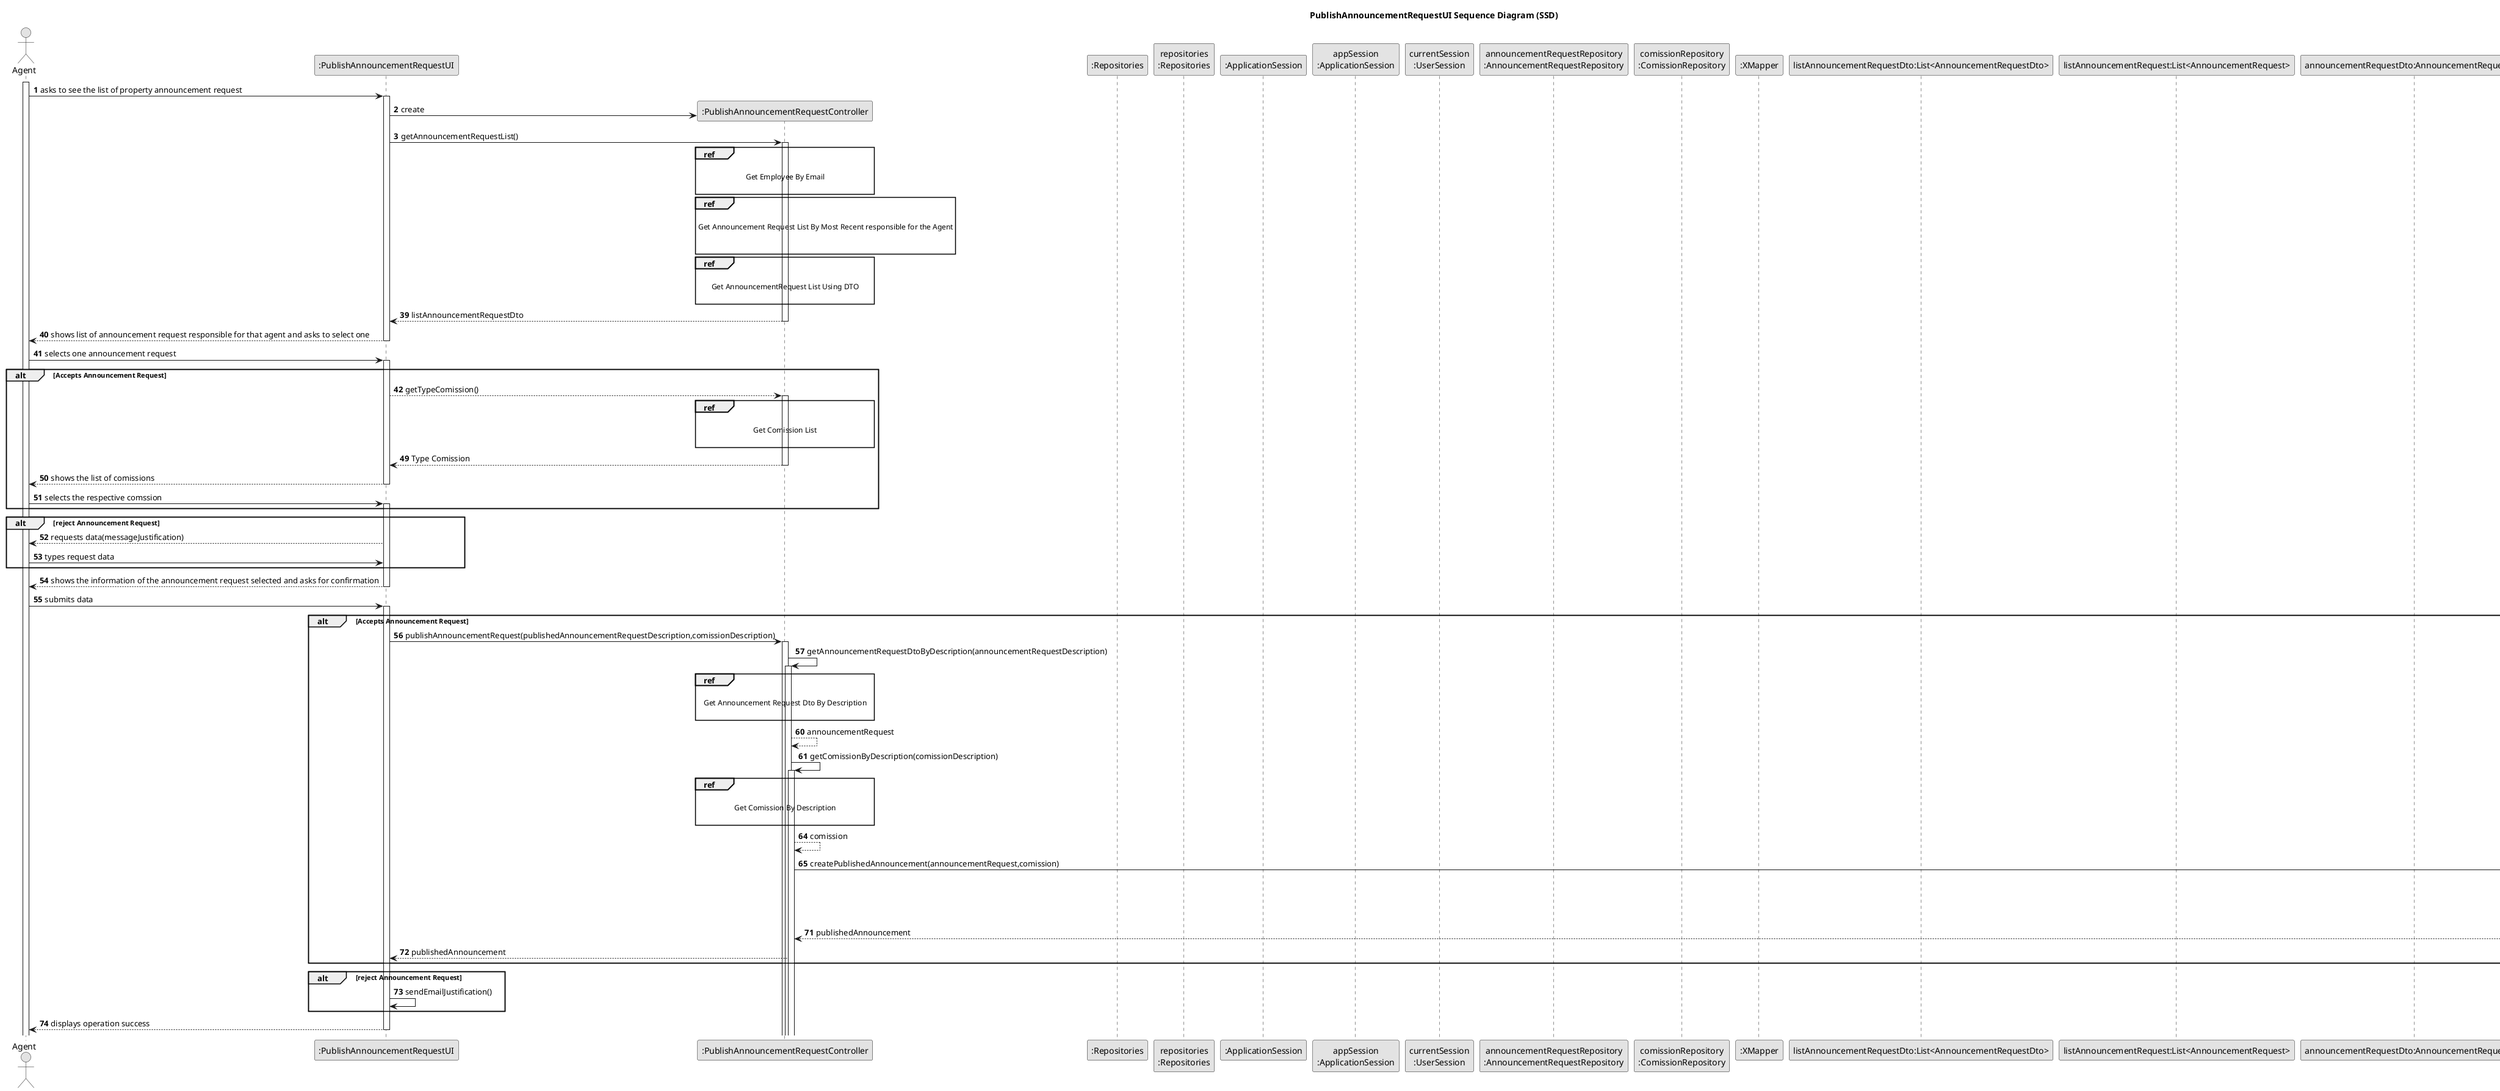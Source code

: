 'https://plantuml.com/sequence-diagram

autonumber

@startuml
skinparam monochrome true
skinparam packageStyle rectangle
skinparam shadowing false

title PublishAnnouncementRequestUI Sequence Diagram (SSD)

autonumber

actor "Agent" as Agent
participant ":PublishAnnouncementRequestUI" as PublishAnnouncementRequestUI
participant ":PublishAnnouncementRequestController" as PublishAnnouncementRequestController
participant ":Repositories" as Singleton
participant "repositories\n:Repositories" as repositories
participant ":ApplicationSession" as AplicationSession
participant "appSession\n:ApplicationSession" as aplicationSession
participant "currentSession\n:UserSession" as UserSession
participant "announcementRequestRepository\n:AnnouncementRequestRepository" as AnnouncementRequestRepository
participant "comissionRepository\n:ComissionRepository" as ComissionRepository
participant ":XMapper" as XMapper
participant "listAnnouncementRequestDto:List<AnnouncementRequestDto>" as listAnnouncementRequestDto
participant "listAnnouncementRequest:List<AnnouncementRequest>" as listAnnouncementRequest
participant "announcementRequestDto:AnnouncementRequestDto" as AnnouncementRequestDto
participant "publishedAnnouncementRequestRepository\n:PublishedAnnouncementRequestRepository" as PublishAnnouncementRepository
participant "employeeRepository\n:EmployeeRepository" as EmployeeRepository


activate Agent

    Agent -> PublishAnnouncementRequestUI : asks to see the list of property announcement request
    activate PublishAnnouncementRequestUI

PublishAnnouncementRequestUI -> PublishAnnouncementRequestController**: create

PublishAnnouncementRequestUI -> PublishAnnouncementRequestController : getAnnouncementRequestList()
activate PublishAnnouncementRequestController

ref over PublishAnnouncementRequestController

            Get Employee By Email

end ref

ref over PublishAnnouncementRequestController

            Get Announcement Request List By Most Recent responsible for the Agent


 end ref

ref over PublishAnnouncementRequestController

            Get AnnouncementRequest List Using DTO

 end ref
autonumber 39
PublishAnnouncementRequestController --> PublishAnnouncementRequestUI:listAnnouncementRequestDto
deactivate PublishAnnouncementRequestController

     PublishAnnouncementRequestUI --> Agent : shows list of announcement request responsible for that agent and asks to select one
        deactivate PublishAnnouncementRequestUI

            Agent -> PublishAnnouncementRequestUI : selects one announcement request
            activate PublishAnnouncementRequestUI


alt Accepts Announcement Request
 PublishAnnouncementRequestUI --> PublishAnnouncementRequestController : getTypeComission()
           activate PublishAnnouncementRequestController

          ref over PublishAnnouncementRequestController

                      Get Comission List

           end ref

           autonumber 49
           PublishAnnouncementRequestController --> PublishAnnouncementRequestUI : Type Comission
           deactivate PublishAnnouncementRequestController



PublishAnnouncementRequestUI --> Agent:shows the list of comissions
deactivate PublishAnnouncementRequestUI

Agent -> PublishAnnouncementRequestUI:selects the respective comssion
activate PublishAnnouncementRequestUI
end

alt reject Announcement Request
PublishAnnouncementRequestUI --> Agent:requests data(messageJustification)
deactivate System

Agent -> PublishAnnouncementRequestUI:types request data
activate System
end


PublishAnnouncementRequestUI --> Agent:shows the information of the announcement request selected and asks for confirmation
deactivate PublishAnnouncementRequestUI

 Agent -> PublishAnnouncementRequestUI : submits data
    activate PublishAnnouncementRequestUI

alt Accepts Announcement Request
PublishAnnouncementRequestUI -> PublishAnnouncementRequestController:publishAnnouncementRequest(publishedAnnouncementRequestDescription,comissionDescription)
activate PublishAnnouncementRequestController

PublishAnnouncementRequestController -> PublishAnnouncementRequestController:getAnnouncementRequestDtoByDescription(announcementRequestDescription)
activate PublishAnnouncementRequestController


ref over PublishAnnouncementRequestController

                      Get Announcement Request Dto By Description

           end ref

autonumber 60
PublishAnnouncementRequestController--> PublishAnnouncementRequestController:announcementRequest


PublishAnnouncementRequestController -> PublishAnnouncementRequestController:getComissionByDescription(comissionDescription)
activate PublishAnnouncementRequestController

ref over PublishAnnouncementRequestController

                      Get Comission By Description

           end ref

autonumber 64
PublishAnnouncementRequestController --> PublishAnnouncementRequestController:comission

PublishAnnouncementRequestController -> PublishAnnouncementRepository:createPublishedAnnouncement(announcementRequest,comission)
activate PublishAnnouncementRepository

ref over PublishAnnouncementRepository

                      Create Published Announcement

           end ref
autonumber 71
PublishAnnouncementRepository --> PublishAnnouncementRequestController:publishedAnnouncement
deactivate PublishAnnouncementRepository

PublishAnnouncementRequestController --> PublishAnnouncementRequestUI:publishedAnnouncement
end

alt reject Announcement Request
 PublishAnnouncementRequestUI -> PublishAnnouncementRequestUI: sendEmailJustification()

end

        PublishAnnouncementRequestUI --> Agent : displays operation success
    deactivate PublishAnnouncementRequestUI



@enduml